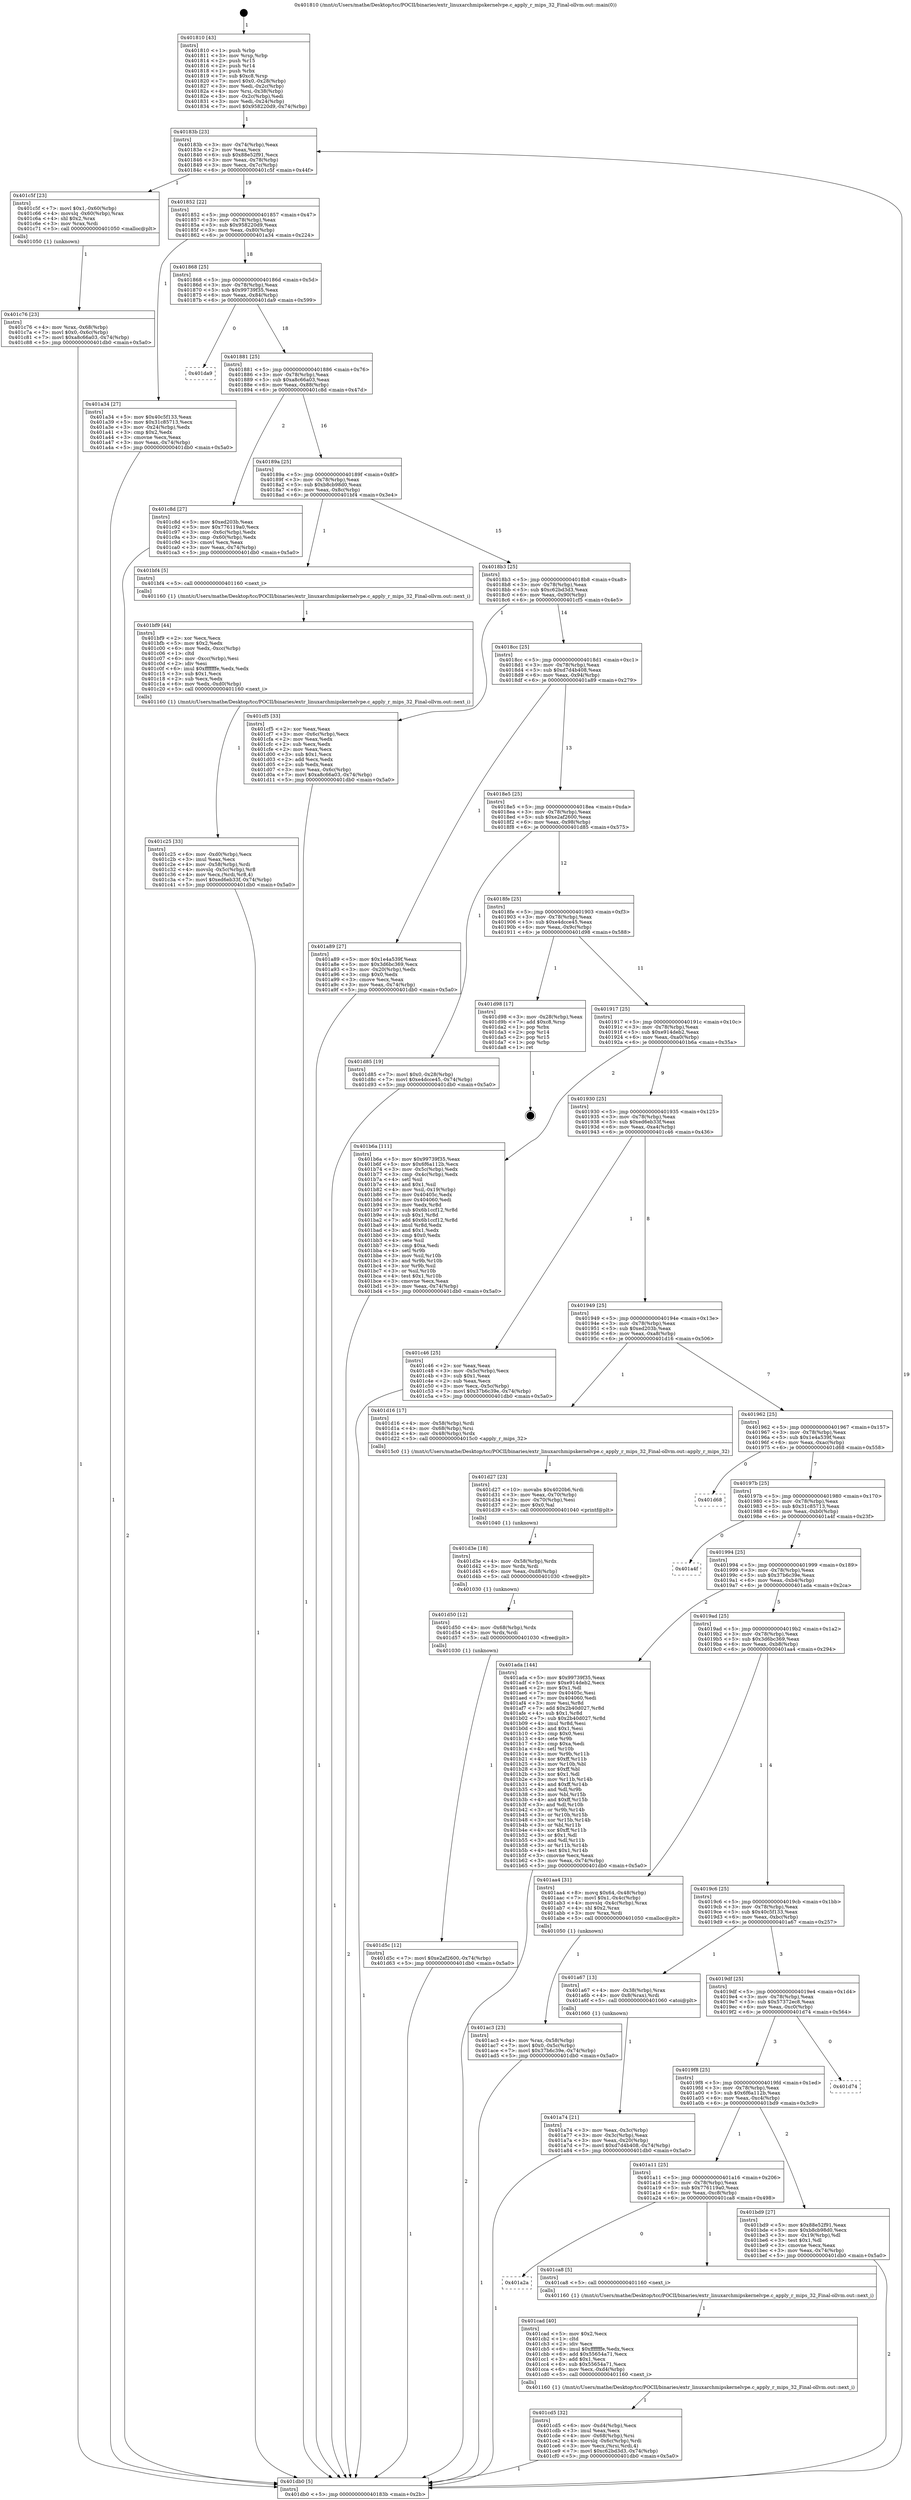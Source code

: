 digraph "0x401810" {
  label = "0x401810 (/mnt/c/Users/mathe/Desktop/tcc/POCII/binaries/extr_linuxarchmipskernelvpe.c_apply_r_mips_32_Final-ollvm.out::main(0))"
  labelloc = "t"
  node[shape=record]

  Entry [label="",width=0.3,height=0.3,shape=circle,fillcolor=black,style=filled]
  "0x40183b" [label="{
     0x40183b [23]\l
     | [instrs]\l
     &nbsp;&nbsp;0x40183b \<+3\>: mov -0x74(%rbp),%eax\l
     &nbsp;&nbsp;0x40183e \<+2\>: mov %eax,%ecx\l
     &nbsp;&nbsp;0x401840 \<+6\>: sub $0x88e52f91,%ecx\l
     &nbsp;&nbsp;0x401846 \<+3\>: mov %eax,-0x78(%rbp)\l
     &nbsp;&nbsp;0x401849 \<+3\>: mov %ecx,-0x7c(%rbp)\l
     &nbsp;&nbsp;0x40184c \<+6\>: je 0000000000401c5f \<main+0x44f\>\l
  }"]
  "0x401c5f" [label="{
     0x401c5f [23]\l
     | [instrs]\l
     &nbsp;&nbsp;0x401c5f \<+7\>: movl $0x1,-0x60(%rbp)\l
     &nbsp;&nbsp;0x401c66 \<+4\>: movslq -0x60(%rbp),%rax\l
     &nbsp;&nbsp;0x401c6a \<+4\>: shl $0x2,%rax\l
     &nbsp;&nbsp;0x401c6e \<+3\>: mov %rax,%rdi\l
     &nbsp;&nbsp;0x401c71 \<+5\>: call 0000000000401050 \<malloc@plt\>\l
     | [calls]\l
     &nbsp;&nbsp;0x401050 \{1\} (unknown)\l
  }"]
  "0x401852" [label="{
     0x401852 [22]\l
     | [instrs]\l
     &nbsp;&nbsp;0x401852 \<+5\>: jmp 0000000000401857 \<main+0x47\>\l
     &nbsp;&nbsp;0x401857 \<+3\>: mov -0x78(%rbp),%eax\l
     &nbsp;&nbsp;0x40185a \<+5\>: sub $0x958220d9,%eax\l
     &nbsp;&nbsp;0x40185f \<+3\>: mov %eax,-0x80(%rbp)\l
     &nbsp;&nbsp;0x401862 \<+6\>: je 0000000000401a34 \<main+0x224\>\l
  }"]
  Exit [label="",width=0.3,height=0.3,shape=circle,fillcolor=black,style=filled,peripheries=2]
  "0x401a34" [label="{
     0x401a34 [27]\l
     | [instrs]\l
     &nbsp;&nbsp;0x401a34 \<+5\>: mov $0x40c5f133,%eax\l
     &nbsp;&nbsp;0x401a39 \<+5\>: mov $0x31c85713,%ecx\l
     &nbsp;&nbsp;0x401a3e \<+3\>: mov -0x24(%rbp),%edx\l
     &nbsp;&nbsp;0x401a41 \<+3\>: cmp $0x2,%edx\l
     &nbsp;&nbsp;0x401a44 \<+3\>: cmovne %ecx,%eax\l
     &nbsp;&nbsp;0x401a47 \<+3\>: mov %eax,-0x74(%rbp)\l
     &nbsp;&nbsp;0x401a4a \<+5\>: jmp 0000000000401db0 \<main+0x5a0\>\l
  }"]
  "0x401868" [label="{
     0x401868 [25]\l
     | [instrs]\l
     &nbsp;&nbsp;0x401868 \<+5\>: jmp 000000000040186d \<main+0x5d\>\l
     &nbsp;&nbsp;0x40186d \<+3\>: mov -0x78(%rbp),%eax\l
     &nbsp;&nbsp;0x401870 \<+5\>: sub $0x99739f35,%eax\l
     &nbsp;&nbsp;0x401875 \<+6\>: mov %eax,-0x84(%rbp)\l
     &nbsp;&nbsp;0x40187b \<+6\>: je 0000000000401da9 \<main+0x599\>\l
  }"]
  "0x401db0" [label="{
     0x401db0 [5]\l
     | [instrs]\l
     &nbsp;&nbsp;0x401db0 \<+5\>: jmp 000000000040183b \<main+0x2b\>\l
  }"]
  "0x401810" [label="{
     0x401810 [43]\l
     | [instrs]\l
     &nbsp;&nbsp;0x401810 \<+1\>: push %rbp\l
     &nbsp;&nbsp;0x401811 \<+3\>: mov %rsp,%rbp\l
     &nbsp;&nbsp;0x401814 \<+2\>: push %r15\l
     &nbsp;&nbsp;0x401816 \<+2\>: push %r14\l
     &nbsp;&nbsp;0x401818 \<+1\>: push %rbx\l
     &nbsp;&nbsp;0x401819 \<+7\>: sub $0xc8,%rsp\l
     &nbsp;&nbsp;0x401820 \<+7\>: movl $0x0,-0x28(%rbp)\l
     &nbsp;&nbsp;0x401827 \<+3\>: mov %edi,-0x2c(%rbp)\l
     &nbsp;&nbsp;0x40182a \<+4\>: mov %rsi,-0x38(%rbp)\l
     &nbsp;&nbsp;0x40182e \<+3\>: mov -0x2c(%rbp),%edi\l
     &nbsp;&nbsp;0x401831 \<+3\>: mov %edi,-0x24(%rbp)\l
     &nbsp;&nbsp;0x401834 \<+7\>: movl $0x958220d9,-0x74(%rbp)\l
  }"]
  "0x401d5c" [label="{
     0x401d5c [12]\l
     | [instrs]\l
     &nbsp;&nbsp;0x401d5c \<+7\>: movl $0xe2af2600,-0x74(%rbp)\l
     &nbsp;&nbsp;0x401d63 \<+5\>: jmp 0000000000401db0 \<main+0x5a0\>\l
  }"]
  "0x401da9" [label="{
     0x401da9\l
  }", style=dashed]
  "0x401881" [label="{
     0x401881 [25]\l
     | [instrs]\l
     &nbsp;&nbsp;0x401881 \<+5\>: jmp 0000000000401886 \<main+0x76\>\l
     &nbsp;&nbsp;0x401886 \<+3\>: mov -0x78(%rbp),%eax\l
     &nbsp;&nbsp;0x401889 \<+5\>: sub $0xa8c66a03,%eax\l
     &nbsp;&nbsp;0x40188e \<+6\>: mov %eax,-0x88(%rbp)\l
     &nbsp;&nbsp;0x401894 \<+6\>: je 0000000000401c8d \<main+0x47d\>\l
  }"]
  "0x401d50" [label="{
     0x401d50 [12]\l
     | [instrs]\l
     &nbsp;&nbsp;0x401d50 \<+4\>: mov -0x68(%rbp),%rdx\l
     &nbsp;&nbsp;0x401d54 \<+3\>: mov %rdx,%rdi\l
     &nbsp;&nbsp;0x401d57 \<+5\>: call 0000000000401030 \<free@plt\>\l
     | [calls]\l
     &nbsp;&nbsp;0x401030 \{1\} (unknown)\l
  }"]
  "0x401c8d" [label="{
     0x401c8d [27]\l
     | [instrs]\l
     &nbsp;&nbsp;0x401c8d \<+5\>: mov $0xed203b,%eax\l
     &nbsp;&nbsp;0x401c92 \<+5\>: mov $0x776119a0,%ecx\l
     &nbsp;&nbsp;0x401c97 \<+3\>: mov -0x6c(%rbp),%edx\l
     &nbsp;&nbsp;0x401c9a \<+3\>: cmp -0x60(%rbp),%edx\l
     &nbsp;&nbsp;0x401c9d \<+3\>: cmovl %ecx,%eax\l
     &nbsp;&nbsp;0x401ca0 \<+3\>: mov %eax,-0x74(%rbp)\l
     &nbsp;&nbsp;0x401ca3 \<+5\>: jmp 0000000000401db0 \<main+0x5a0\>\l
  }"]
  "0x40189a" [label="{
     0x40189a [25]\l
     | [instrs]\l
     &nbsp;&nbsp;0x40189a \<+5\>: jmp 000000000040189f \<main+0x8f\>\l
     &nbsp;&nbsp;0x40189f \<+3\>: mov -0x78(%rbp),%eax\l
     &nbsp;&nbsp;0x4018a2 \<+5\>: sub $0xb8cb98d0,%eax\l
     &nbsp;&nbsp;0x4018a7 \<+6\>: mov %eax,-0x8c(%rbp)\l
     &nbsp;&nbsp;0x4018ad \<+6\>: je 0000000000401bf4 \<main+0x3e4\>\l
  }"]
  "0x401d3e" [label="{
     0x401d3e [18]\l
     | [instrs]\l
     &nbsp;&nbsp;0x401d3e \<+4\>: mov -0x58(%rbp),%rdx\l
     &nbsp;&nbsp;0x401d42 \<+3\>: mov %rdx,%rdi\l
     &nbsp;&nbsp;0x401d45 \<+6\>: mov %eax,-0xd8(%rbp)\l
     &nbsp;&nbsp;0x401d4b \<+5\>: call 0000000000401030 \<free@plt\>\l
     | [calls]\l
     &nbsp;&nbsp;0x401030 \{1\} (unknown)\l
  }"]
  "0x401bf4" [label="{
     0x401bf4 [5]\l
     | [instrs]\l
     &nbsp;&nbsp;0x401bf4 \<+5\>: call 0000000000401160 \<next_i\>\l
     | [calls]\l
     &nbsp;&nbsp;0x401160 \{1\} (/mnt/c/Users/mathe/Desktop/tcc/POCII/binaries/extr_linuxarchmipskernelvpe.c_apply_r_mips_32_Final-ollvm.out::next_i)\l
  }"]
  "0x4018b3" [label="{
     0x4018b3 [25]\l
     | [instrs]\l
     &nbsp;&nbsp;0x4018b3 \<+5\>: jmp 00000000004018b8 \<main+0xa8\>\l
     &nbsp;&nbsp;0x4018b8 \<+3\>: mov -0x78(%rbp),%eax\l
     &nbsp;&nbsp;0x4018bb \<+5\>: sub $0xc62bd3d3,%eax\l
     &nbsp;&nbsp;0x4018c0 \<+6\>: mov %eax,-0x90(%rbp)\l
     &nbsp;&nbsp;0x4018c6 \<+6\>: je 0000000000401cf5 \<main+0x4e5\>\l
  }"]
  "0x401d27" [label="{
     0x401d27 [23]\l
     | [instrs]\l
     &nbsp;&nbsp;0x401d27 \<+10\>: movabs $0x4020b6,%rdi\l
     &nbsp;&nbsp;0x401d31 \<+3\>: mov %eax,-0x70(%rbp)\l
     &nbsp;&nbsp;0x401d34 \<+3\>: mov -0x70(%rbp),%esi\l
     &nbsp;&nbsp;0x401d37 \<+2\>: mov $0x0,%al\l
     &nbsp;&nbsp;0x401d39 \<+5\>: call 0000000000401040 \<printf@plt\>\l
     | [calls]\l
     &nbsp;&nbsp;0x401040 \{1\} (unknown)\l
  }"]
  "0x401cf5" [label="{
     0x401cf5 [33]\l
     | [instrs]\l
     &nbsp;&nbsp;0x401cf5 \<+2\>: xor %eax,%eax\l
     &nbsp;&nbsp;0x401cf7 \<+3\>: mov -0x6c(%rbp),%ecx\l
     &nbsp;&nbsp;0x401cfa \<+2\>: mov %eax,%edx\l
     &nbsp;&nbsp;0x401cfc \<+2\>: sub %ecx,%edx\l
     &nbsp;&nbsp;0x401cfe \<+2\>: mov %eax,%ecx\l
     &nbsp;&nbsp;0x401d00 \<+3\>: sub $0x1,%ecx\l
     &nbsp;&nbsp;0x401d03 \<+2\>: add %ecx,%edx\l
     &nbsp;&nbsp;0x401d05 \<+2\>: sub %edx,%eax\l
     &nbsp;&nbsp;0x401d07 \<+3\>: mov %eax,-0x6c(%rbp)\l
     &nbsp;&nbsp;0x401d0a \<+7\>: movl $0xa8c66a03,-0x74(%rbp)\l
     &nbsp;&nbsp;0x401d11 \<+5\>: jmp 0000000000401db0 \<main+0x5a0\>\l
  }"]
  "0x4018cc" [label="{
     0x4018cc [25]\l
     | [instrs]\l
     &nbsp;&nbsp;0x4018cc \<+5\>: jmp 00000000004018d1 \<main+0xc1\>\l
     &nbsp;&nbsp;0x4018d1 \<+3\>: mov -0x78(%rbp),%eax\l
     &nbsp;&nbsp;0x4018d4 \<+5\>: sub $0xd7d4b408,%eax\l
     &nbsp;&nbsp;0x4018d9 \<+6\>: mov %eax,-0x94(%rbp)\l
     &nbsp;&nbsp;0x4018df \<+6\>: je 0000000000401a89 \<main+0x279\>\l
  }"]
  "0x401cd5" [label="{
     0x401cd5 [32]\l
     | [instrs]\l
     &nbsp;&nbsp;0x401cd5 \<+6\>: mov -0xd4(%rbp),%ecx\l
     &nbsp;&nbsp;0x401cdb \<+3\>: imul %eax,%ecx\l
     &nbsp;&nbsp;0x401cde \<+4\>: mov -0x68(%rbp),%rsi\l
     &nbsp;&nbsp;0x401ce2 \<+4\>: movslq -0x6c(%rbp),%rdi\l
     &nbsp;&nbsp;0x401ce6 \<+3\>: mov %ecx,(%rsi,%rdi,4)\l
     &nbsp;&nbsp;0x401ce9 \<+7\>: movl $0xc62bd3d3,-0x74(%rbp)\l
     &nbsp;&nbsp;0x401cf0 \<+5\>: jmp 0000000000401db0 \<main+0x5a0\>\l
  }"]
  "0x401a89" [label="{
     0x401a89 [27]\l
     | [instrs]\l
     &nbsp;&nbsp;0x401a89 \<+5\>: mov $0x1e4a539f,%eax\l
     &nbsp;&nbsp;0x401a8e \<+5\>: mov $0x3d6bc369,%ecx\l
     &nbsp;&nbsp;0x401a93 \<+3\>: mov -0x20(%rbp),%edx\l
     &nbsp;&nbsp;0x401a96 \<+3\>: cmp $0x0,%edx\l
     &nbsp;&nbsp;0x401a99 \<+3\>: cmove %ecx,%eax\l
     &nbsp;&nbsp;0x401a9c \<+3\>: mov %eax,-0x74(%rbp)\l
     &nbsp;&nbsp;0x401a9f \<+5\>: jmp 0000000000401db0 \<main+0x5a0\>\l
  }"]
  "0x4018e5" [label="{
     0x4018e5 [25]\l
     | [instrs]\l
     &nbsp;&nbsp;0x4018e5 \<+5\>: jmp 00000000004018ea \<main+0xda\>\l
     &nbsp;&nbsp;0x4018ea \<+3\>: mov -0x78(%rbp),%eax\l
     &nbsp;&nbsp;0x4018ed \<+5\>: sub $0xe2af2600,%eax\l
     &nbsp;&nbsp;0x4018f2 \<+6\>: mov %eax,-0x98(%rbp)\l
     &nbsp;&nbsp;0x4018f8 \<+6\>: je 0000000000401d85 \<main+0x575\>\l
  }"]
  "0x401cad" [label="{
     0x401cad [40]\l
     | [instrs]\l
     &nbsp;&nbsp;0x401cad \<+5\>: mov $0x2,%ecx\l
     &nbsp;&nbsp;0x401cb2 \<+1\>: cltd\l
     &nbsp;&nbsp;0x401cb3 \<+2\>: idiv %ecx\l
     &nbsp;&nbsp;0x401cb5 \<+6\>: imul $0xfffffffe,%edx,%ecx\l
     &nbsp;&nbsp;0x401cbb \<+6\>: add $0x55654a71,%ecx\l
     &nbsp;&nbsp;0x401cc1 \<+3\>: add $0x1,%ecx\l
     &nbsp;&nbsp;0x401cc4 \<+6\>: sub $0x55654a71,%ecx\l
     &nbsp;&nbsp;0x401cca \<+6\>: mov %ecx,-0xd4(%rbp)\l
     &nbsp;&nbsp;0x401cd0 \<+5\>: call 0000000000401160 \<next_i\>\l
     | [calls]\l
     &nbsp;&nbsp;0x401160 \{1\} (/mnt/c/Users/mathe/Desktop/tcc/POCII/binaries/extr_linuxarchmipskernelvpe.c_apply_r_mips_32_Final-ollvm.out::next_i)\l
  }"]
  "0x401d85" [label="{
     0x401d85 [19]\l
     | [instrs]\l
     &nbsp;&nbsp;0x401d85 \<+7\>: movl $0x0,-0x28(%rbp)\l
     &nbsp;&nbsp;0x401d8c \<+7\>: movl $0xe4dcce45,-0x74(%rbp)\l
     &nbsp;&nbsp;0x401d93 \<+5\>: jmp 0000000000401db0 \<main+0x5a0\>\l
  }"]
  "0x4018fe" [label="{
     0x4018fe [25]\l
     | [instrs]\l
     &nbsp;&nbsp;0x4018fe \<+5\>: jmp 0000000000401903 \<main+0xf3\>\l
     &nbsp;&nbsp;0x401903 \<+3\>: mov -0x78(%rbp),%eax\l
     &nbsp;&nbsp;0x401906 \<+5\>: sub $0xe4dcce45,%eax\l
     &nbsp;&nbsp;0x40190b \<+6\>: mov %eax,-0x9c(%rbp)\l
     &nbsp;&nbsp;0x401911 \<+6\>: je 0000000000401d98 \<main+0x588\>\l
  }"]
  "0x401a2a" [label="{
     0x401a2a\l
  }", style=dashed]
  "0x401d98" [label="{
     0x401d98 [17]\l
     | [instrs]\l
     &nbsp;&nbsp;0x401d98 \<+3\>: mov -0x28(%rbp),%eax\l
     &nbsp;&nbsp;0x401d9b \<+7\>: add $0xc8,%rsp\l
     &nbsp;&nbsp;0x401da2 \<+1\>: pop %rbx\l
     &nbsp;&nbsp;0x401da3 \<+2\>: pop %r14\l
     &nbsp;&nbsp;0x401da5 \<+2\>: pop %r15\l
     &nbsp;&nbsp;0x401da7 \<+1\>: pop %rbp\l
     &nbsp;&nbsp;0x401da8 \<+1\>: ret\l
  }"]
  "0x401917" [label="{
     0x401917 [25]\l
     | [instrs]\l
     &nbsp;&nbsp;0x401917 \<+5\>: jmp 000000000040191c \<main+0x10c\>\l
     &nbsp;&nbsp;0x40191c \<+3\>: mov -0x78(%rbp),%eax\l
     &nbsp;&nbsp;0x40191f \<+5\>: sub $0xe914deb2,%eax\l
     &nbsp;&nbsp;0x401924 \<+6\>: mov %eax,-0xa0(%rbp)\l
     &nbsp;&nbsp;0x40192a \<+6\>: je 0000000000401b6a \<main+0x35a\>\l
  }"]
  "0x401ca8" [label="{
     0x401ca8 [5]\l
     | [instrs]\l
     &nbsp;&nbsp;0x401ca8 \<+5\>: call 0000000000401160 \<next_i\>\l
     | [calls]\l
     &nbsp;&nbsp;0x401160 \{1\} (/mnt/c/Users/mathe/Desktop/tcc/POCII/binaries/extr_linuxarchmipskernelvpe.c_apply_r_mips_32_Final-ollvm.out::next_i)\l
  }"]
  "0x401b6a" [label="{
     0x401b6a [111]\l
     | [instrs]\l
     &nbsp;&nbsp;0x401b6a \<+5\>: mov $0x99739f35,%eax\l
     &nbsp;&nbsp;0x401b6f \<+5\>: mov $0x6f6a112b,%ecx\l
     &nbsp;&nbsp;0x401b74 \<+3\>: mov -0x5c(%rbp),%edx\l
     &nbsp;&nbsp;0x401b77 \<+3\>: cmp -0x4c(%rbp),%edx\l
     &nbsp;&nbsp;0x401b7a \<+4\>: setl %sil\l
     &nbsp;&nbsp;0x401b7e \<+4\>: and $0x1,%sil\l
     &nbsp;&nbsp;0x401b82 \<+4\>: mov %sil,-0x19(%rbp)\l
     &nbsp;&nbsp;0x401b86 \<+7\>: mov 0x40405c,%edx\l
     &nbsp;&nbsp;0x401b8d \<+7\>: mov 0x404060,%edi\l
     &nbsp;&nbsp;0x401b94 \<+3\>: mov %edx,%r8d\l
     &nbsp;&nbsp;0x401b97 \<+7\>: sub $0x6b1ccf12,%r8d\l
     &nbsp;&nbsp;0x401b9e \<+4\>: sub $0x1,%r8d\l
     &nbsp;&nbsp;0x401ba2 \<+7\>: add $0x6b1ccf12,%r8d\l
     &nbsp;&nbsp;0x401ba9 \<+4\>: imul %r8d,%edx\l
     &nbsp;&nbsp;0x401bad \<+3\>: and $0x1,%edx\l
     &nbsp;&nbsp;0x401bb0 \<+3\>: cmp $0x0,%edx\l
     &nbsp;&nbsp;0x401bb3 \<+4\>: sete %sil\l
     &nbsp;&nbsp;0x401bb7 \<+3\>: cmp $0xa,%edi\l
     &nbsp;&nbsp;0x401bba \<+4\>: setl %r9b\l
     &nbsp;&nbsp;0x401bbe \<+3\>: mov %sil,%r10b\l
     &nbsp;&nbsp;0x401bc1 \<+3\>: and %r9b,%r10b\l
     &nbsp;&nbsp;0x401bc4 \<+3\>: xor %r9b,%sil\l
     &nbsp;&nbsp;0x401bc7 \<+3\>: or %sil,%r10b\l
     &nbsp;&nbsp;0x401bca \<+4\>: test $0x1,%r10b\l
     &nbsp;&nbsp;0x401bce \<+3\>: cmovne %ecx,%eax\l
     &nbsp;&nbsp;0x401bd1 \<+3\>: mov %eax,-0x74(%rbp)\l
     &nbsp;&nbsp;0x401bd4 \<+5\>: jmp 0000000000401db0 \<main+0x5a0\>\l
  }"]
  "0x401930" [label="{
     0x401930 [25]\l
     | [instrs]\l
     &nbsp;&nbsp;0x401930 \<+5\>: jmp 0000000000401935 \<main+0x125\>\l
     &nbsp;&nbsp;0x401935 \<+3\>: mov -0x78(%rbp),%eax\l
     &nbsp;&nbsp;0x401938 \<+5\>: sub $0xed6eb33f,%eax\l
     &nbsp;&nbsp;0x40193d \<+6\>: mov %eax,-0xa4(%rbp)\l
     &nbsp;&nbsp;0x401943 \<+6\>: je 0000000000401c46 \<main+0x436\>\l
  }"]
  "0x401c76" [label="{
     0x401c76 [23]\l
     | [instrs]\l
     &nbsp;&nbsp;0x401c76 \<+4\>: mov %rax,-0x68(%rbp)\l
     &nbsp;&nbsp;0x401c7a \<+7\>: movl $0x0,-0x6c(%rbp)\l
     &nbsp;&nbsp;0x401c81 \<+7\>: movl $0xa8c66a03,-0x74(%rbp)\l
     &nbsp;&nbsp;0x401c88 \<+5\>: jmp 0000000000401db0 \<main+0x5a0\>\l
  }"]
  "0x401c46" [label="{
     0x401c46 [25]\l
     | [instrs]\l
     &nbsp;&nbsp;0x401c46 \<+2\>: xor %eax,%eax\l
     &nbsp;&nbsp;0x401c48 \<+3\>: mov -0x5c(%rbp),%ecx\l
     &nbsp;&nbsp;0x401c4b \<+3\>: sub $0x1,%eax\l
     &nbsp;&nbsp;0x401c4e \<+2\>: sub %eax,%ecx\l
     &nbsp;&nbsp;0x401c50 \<+3\>: mov %ecx,-0x5c(%rbp)\l
     &nbsp;&nbsp;0x401c53 \<+7\>: movl $0x37b6c39e,-0x74(%rbp)\l
     &nbsp;&nbsp;0x401c5a \<+5\>: jmp 0000000000401db0 \<main+0x5a0\>\l
  }"]
  "0x401949" [label="{
     0x401949 [25]\l
     | [instrs]\l
     &nbsp;&nbsp;0x401949 \<+5\>: jmp 000000000040194e \<main+0x13e\>\l
     &nbsp;&nbsp;0x40194e \<+3\>: mov -0x78(%rbp),%eax\l
     &nbsp;&nbsp;0x401951 \<+5\>: sub $0xed203b,%eax\l
     &nbsp;&nbsp;0x401956 \<+6\>: mov %eax,-0xa8(%rbp)\l
     &nbsp;&nbsp;0x40195c \<+6\>: je 0000000000401d16 \<main+0x506\>\l
  }"]
  "0x401c25" [label="{
     0x401c25 [33]\l
     | [instrs]\l
     &nbsp;&nbsp;0x401c25 \<+6\>: mov -0xd0(%rbp),%ecx\l
     &nbsp;&nbsp;0x401c2b \<+3\>: imul %eax,%ecx\l
     &nbsp;&nbsp;0x401c2e \<+4\>: mov -0x58(%rbp),%rdi\l
     &nbsp;&nbsp;0x401c32 \<+4\>: movslq -0x5c(%rbp),%r8\l
     &nbsp;&nbsp;0x401c36 \<+4\>: mov %ecx,(%rdi,%r8,4)\l
     &nbsp;&nbsp;0x401c3a \<+7\>: movl $0xed6eb33f,-0x74(%rbp)\l
     &nbsp;&nbsp;0x401c41 \<+5\>: jmp 0000000000401db0 \<main+0x5a0\>\l
  }"]
  "0x401d16" [label="{
     0x401d16 [17]\l
     | [instrs]\l
     &nbsp;&nbsp;0x401d16 \<+4\>: mov -0x58(%rbp),%rdi\l
     &nbsp;&nbsp;0x401d1a \<+4\>: mov -0x68(%rbp),%rsi\l
     &nbsp;&nbsp;0x401d1e \<+4\>: mov -0x48(%rbp),%rdx\l
     &nbsp;&nbsp;0x401d22 \<+5\>: call 00000000004015c0 \<apply_r_mips_32\>\l
     | [calls]\l
     &nbsp;&nbsp;0x4015c0 \{1\} (/mnt/c/Users/mathe/Desktop/tcc/POCII/binaries/extr_linuxarchmipskernelvpe.c_apply_r_mips_32_Final-ollvm.out::apply_r_mips_32)\l
  }"]
  "0x401962" [label="{
     0x401962 [25]\l
     | [instrs]\l
     &nbsp;&nbsp;0x401962 \<+5\>: jmp 0000000000401967 \<main+0x157\>\l
     &nbsp;&nbsp;0x401967 \<+3\>: mov -0x78(%rbp),%eax\l
     &nbsp;&nbsp;0x40196a \<+5\>: sub $0x1e4a539f,%eax\l
     &nbsp;&nbsp;0x40196f \<+6\>: mov %eax,-0xac(%rbp)\l
     &nbsp;&nbsp;0x401975 \<+6\>: je 0000000000401d68 \<main+0x558\>\l
  }"]
  "0x401bf9" [label="{
     0x401bf9 [44]\l
     | [instrs]\l
     &nbsp;&nbsp;0x401bf9 \<+2\>: xor %ecx,%ecx\l
     &nbsp;&nbsp;0x401bfb \<+5\>: mov $0x2,%edx\l
     &nbsp;&nbsp;0x401c00 \<+6\>: mov %edx,-0xcc(%rbp)\l
     &nbsp;&nbsp;0x401c06 \<+1\>: cltd\l
     &nbsp;&nbsp;0x401c07 \<+6\>: mov -0xcc(%rbp),%esi\l
     &nbsp;&nbsp;0x401c0d \<+2\>: idiv %esi\l
     &nbsp;&nbsp;0x401c0f \<+6\>: imul $0xfffffffe,%edx,%edx\l
     &nbsp;&nbsp;0x401c15 \<+3\>: sub $0x1,%ecx\l
     &nbsp;&nbsp;0x401c18 \<+2\>: sub %ecx,%edx\l
     &nbsp;&nbsp;0x401c1a \<+6\>: mov %edx,-0xd0(%rbp)\l
     &nbsp;&nbsp;0x401c20 \<+5\>: call 0000000000401160 \<next_i\>\l
     | [calls]\l
     &nbsp;&nbsp;0x401160 \{1\} (/mnt/c/Users/mathe/Desktop/tcc/POCII/binaries/extr_linuxarchmipskernelvpe.c_apply_r_mips_32_Final-ollvm.out::next_i)\l
  }"]
  "0x401d68" [label="{
     0x401d68\l
  }", style=dashed]
  "0x40197b" [label="{
     0x40197b [25]\l
     | [instrs]\l
     &nbsp;&nbsp;0x40197b \<+5\>: jmp 0000000000401980 \<main+0x170\>\l
     &nbsp;&nbsp;0x401980 \<+3\>: mov -0x78(%rbp),%eax\l
     &nbsp;&nbsp;0x401983 \<+5\>: sub $0x31c85713,%eax\l
     &nbsp;&nbsp;0x401988 \<+6\>: mov %eax,-0xb0(%rbp)\l
     &nbsp;&nbsp;0x40198e \<+6\>: je 0000000000401a4f \<main+0x23f\>\l
  }"]
  "0x401a11" [label="{
     0x401a11 [25]\l
     | [instrs]\l
     &nbsp;&nbsp;0x401a11 \<+5\>: jmp 0000000000401a16 \<main+0x206\>\l
     &nbsp;&nbsp;0x401a16 \<+3\>: mov -0x78(%rbp),%eax\l
     &nbsp;&nbsp;0x401a19 \<+5\>: sub $0x776119a0,%eax\l
     &nbsp;&nbsp;0x401a1e \<+6\>: mov %eax,-0xc8(%rbp)\l
     &nbsp;&nbsp;0x401a24 \<+6\>: je 0000000000401ca8 \<main+0x498\>\l
  }"]
  "0x401a4f" [label="{
     0x401a4f\l
  }", style=dashed]
  "0x401994" [label="{
     0x401994 [25]\l
     | [instrs]\l
     &nbsp;&nbsp;0x401994 \<+5\>: jmp 0000000000401999 \<main+0x189\>\l
     &nbsp;&nbsp;0x401999 \<+3\>: mov -0x78(%rbp),%eax\l
     &nbsp;&nbsp;0x40199c \<+5\>: sub $0x37b6c39e,%eax\l
     &nbsp;&nbsp;0x4019a1 \<+6\>: mov %eax,-0xb4(%rbp)\l
     &nbsp;&nbsp;0x4019a7 \<+6\>: je 0000000000401ada \<main+0x2ca\>\l
  }"]
  "0x401bd9" [label="{
     0x401bd9 [27]\l
     | [instrs]\l
     &nbsp;&nbsp;0x401bd9 \<+5\>: mov $0x88e52f91,%eax\l
     &nbsp;&nbsp;0x401bde \<+5\>: mov $0xb8cb98d0,%ecx\l
     &nbsp;&nbsp;0x401be3 \<+3\>: mov -0x19(%rbp),%dl\l
     &nbsp;&nbsp;0x401be6 \<+3\>: test $0x1,%dl\l
     &nbsp;&nbsp;0x401be9 \<+3\>: cmovne %ecx,%eax\l
     &nbsp;&nbsp;0x401bec \<+3\>: mov %eax,-0x74(%rbp)\l
     &nbsp;&nbsp;0x401bef \<+5\>: jmp 0000000000401db0 \<main+0x5a0\>\l
  }"]
  "0x401ada" [label="{
     0x401ada [144]\l
     | [instrs]\l
     &nbsp;&nbsp;0x401ada \<+5\>: mov $0x99739f35,%eax\l
     &nbsp;&nbsp;0x401adf \<+5\>: mov $0xe914deb2,%ecx\l
     &nbsp;&nbsp;0x401ae4 \<+2\>: mov $0x1,%dl\l
     &nbsp;&nbsp;0x401ae6 \<+7\>: mov 0x40405c,%esi\l
     &nbsp;&nbsp;0x401aed \<+7\>: mov 0x404060,%edi\l
     &nbsp;&nbsp;0x401af4 \<+3\>: mov %esi,%r8d\l
     &nbsp;&nbsp;0x401af7 \<+7\>: add $0x2b40d027,%r8d\l
     &nbsp;&nbsp;0x401afe \<+4\>: sub $0x1,%r8d\l
     &nbsp;&nbsp;0x401b02 \<+7\>: sub $0x2b40d027,%r8d\l
     &nbsp;&nbsp;0x401b09 \<+4\>: imul %r8d,%esi\l
     &nbsp;&nbsp;0x401b0d \<+3\>: and $0x1,%esi\l
     &nbsp;&nbsp;0x401b10 \<+3\>: cmp $0x0,%esi\l
     &nbsp;&nbsp;0x401b13 \<+4\>: sete %r9b\l
     &nbsp;&nbsp;0x401b17 \<+3\>: cmp $0xa,%edi\l
     &nbsp;&nbsp;0x401b1a \<+4\>: setl %r10b\l
     &nbsp;&nbsp;0x401b1e \<+3\>: mov %r9b,%r11b\l
     &nbsp;&nbsp;0x401b21 \<+4\>: xor $0xff,%r11b\l
     &nbsp;&nbsp;0x401b25 \<+3\>: mov %r10b,%bl\l
     &nbsp;&nbsp;0x401b28 \<+3\>: xor $0xff,%bl\l
     &nbsp;&nbsp;0x401b2b \<+3\>: xor $0x1,%dl\l
     &nbsp;&nbsp;0x401b2e \<+3\>: mov %r11b,%r14b\l
     &nbsp;&nbsp;0x401b31 \<+4\>: and $0xff,%r14b\l
     &nbsp;&nbsp;0x401b35 \<+3\>: and %dl,%r9b\l
     &nbsp;&nbsp;0x401b38 \<+3\>: mov %bl,%r15b\l
     &nbsp;&nbsp;0x401b3b \<+4\>: and $0xff,%r15b\l
     &nbsp;&nbsp;0x401b3f \<+3\>: and %dl,%r10b\l
     &nbsp;&nbsp;0x401b42 \<+3\>: or %r9b,%r14b\l
     &nbsp;&nbsp;0x401b45 \<+3\>: or %r10b,%r15b\l
     &nbsp;&nbsp;0x401b48 \<+3\>: xor %r15b,%r14b\l
     &nbsp;&nbsp;0x401b4b \<+3\>: or %bl,%r11b\l
     &nbsp;&nbsp;0x401b4e \<+4\>: xor $0xff,%r11b\l
     &nbsp;&nbsp;0x401b52 \<+3\>: or $0x1,%dl\l
     &nbsp;&nbsp;0x401b55 \<+3\>: and %dl,%r11b\l
     &nbsp;&nbsp;0x401b58 \<+3\>: or %r11b,%r14b\l
     &nbsp;&nbsp;0x401b5b \<+4\>: test $0x1,%r14b\l
     &nbsp;&nbsp;0x401b5f \<+3\>: cmovne %ecx,%eax\l
     &nbsp;&nbsp;0x401b62 \<+3\>: mov %eax,-0x74(%rbp)\l
     &nbsp;&nbsp;0x401b65 \<+5\>: jmp 0000000000401db0 \<main+0x5a0\>\l
  }"]
  "0x4019ad" [label="{
     0x4019ad [25]\l
     | [instrs]\l
     &nbsp;&nbsp;0x4019ad \<+5\>: jmp 00000000004019b2 \<main+0x1a2\>\l
     &nbsp;&nbsp;0x4019b2 \<+3\>: mov -0x78(%rbp),%eax\l
     &nbsp;&nbsp;0x4019b5 \<+5\>: sub $0x3d6bc369,%eax\l
     &nbsp;&nbsp;0x4019ba \<+6\>: mov %eax,-0xb8(%rbp)\l
     &nbsp;&nbsp;0x4019c0 \<+6\>: je 0000000000401aa4 \<main+0x294\>\l
  }"]
  "0x4019f8" [label="{
     0x4019f8 [25]\l
     | [instrs]\l
     &nbsp;&nbsp;0x4019f8 \<+5\>: jmp 00000000004019fd \<main+0x1ed\>\l
     &nbsp;&nbsp;0x4019fd \<+3\>: mov -0x78(%rbp),%eax\l
     &nbsp;&nbsp;0x401a00 \<+5\>: sub $0x6f6a112b,%eax\l
     &nbsp;&nbsp;0x401a05 \<+6\>: mov %eax,-0xc4(%rbp)\l
     &nbsp;&nbsp;0x401a0b \<+6\>: je 0000000000401bd9 \<main+0x3c9\>\l
  }"]
  "0x401aa4" [label="{
     0x401aa4 [31]\l
     | [instrs]\l
     &nbsp;&nbsp;0x401aa4 \<+8\>: movq $0x64,-0x48(%rbp)\l
     &nbsp;&nbsp;0x401aac \<+7\>: movl $0x1,-0x4c(%rbp)\l
     &nbsp;&nbsp;0x401ab3 \<+4\>: movslq -0x4c(%rbp),%rax\l
     &nbsp;&nbsp;0x401ab7 \<+4\>: shl $0x2,%rax\l
     &nbsp;&nbsp;0x401abb \<+3\>: mov %rax,%rdi\l
     &nbsp;&nbsp;0x401abe \<+5\>: call 0000000000401050 \<malloc@plt\>\l
     | [calls]\l
     &nbsp;&nbsp;0x401050 \{1\} (unknown)\l
  }"]
  "0x4019c6" [label="{
     0x4019c6 [25]\l
     | [instrs]\l
     &nbsp;&nbsp;0x4019c6 \<+5\>: jmp 00000000004019cb \<main+0x1bb\>\l
     &nbsp;&nbsp;0x4019cb \<+3\>: mov -0x78(%rbp),%eax\l
     &nbsp;&nbsp;0x4019ce \<+5\>: sub $0x40c5f133,%eax\l
     &nbsp;&nbsp;0x4019d3 \<+6\>: mov %eax,-0xbc(%rbp)\l
     &nbsp;&nbsp;0x4019d9 \<+6\>: je 0000000000401a67 \<main+0x257\>\l
  }"]
  "0x401d74" [label="{
     0x401d74\l
  }", style=dashed]
  "0x401a67" [label="{
     0x401a67 [13]\l
     | [instrs]\l
     &nbsp;&nbsp;0x401a67 \<+4\>: mov -0x38(%rbp),%rax\l
     &nbsp;&nbsp;0x401a6b \<+4\>: mov 0x8(%rax),%rdi\l
     &nbsp;&nbsp;0x401a6f \<+5\>: call 0000000000401060 \<atoi@plt\>\l
     | [calls]\l
     &nbsp;&nbsp;0x401060 \{1\} (unknown)\l
  }"]
  "0x4019df" [label="{
     0x4019df [25]\l
     | [instrs]\l
     &nbsp;&nbsp;0x4019df \<+5\>: jmp 00000000004019e4 \<main+0x1d4\>\l
     &nbsp;&nbsp;0x4019e4 \<+3\>: mov -0x78(%rbp),%eax\l
     &nbsp;&nbsp;0x4019e7 \<+5\>: sub $0x57372ec8,%eax\l
     &nbsp;&nbsp;0x4019ec \<+6\>: mov %eax,-0xc0(%rbp)\l
     &nbsp;&nbsp;0x4019f2 \<+6\>: je 0000000000401d74 \<main+0x564\>\l
  }"]
  "0x401a74" [label="{
     0x401a74 [21]\l
     | [instrs]\l
     &nbsp;&nbsp;0x401a74 \<+3\>: mov %eax,-0x3c(%rbp)\l
     &nbsp;&nbsp;0x401a77 \<+3\>: mov -0x3c(%rbp),%eax\l
     &nbsp;&nbsp;0x401a7a \<+3\>: mov %eax,-0x20(%rbp)\l
     &nbsp;&nbsp;0x401a7d \<+7\>: movl $0xd7d4b408,-0x74(%rbp)\l
     &nbsp;&nbsp;0x401a84 \<+5\>: jmp 0000000000401db0 \<main+0x5a0\>\l
  }"]
  "0x401ac3" [label="{
     0x401ac3 [23]\l
     | [instrs]\l
     &nbsp;&nbsp;0x401ac3 \<+4\>: mov %rax,-0x58(%rbp)\l
     &nbsp;&nbsp;0x401ac7 \<+7\>: movl $0x0,-0x5c(%rbp)\l
     &nbsp;&nbsp;0x401ace \<+7\>: movl $0x37b6c39e,-0x74(%rbp)\l
     &nbsp;&nbsp;0x401ad5 \<+5\>: jmp 0000000000401db0 \<main+0x5a0\>\l
  }"]
  Entry -> "0x401810" [label=" 1"]
  "0x40183b" -> "0x401c5f" [label=" 1"]
  "0x40183b" -> "0x401852" [label=" 19"]
  "0x401d98" -> Exit [label=" 1"]
  "0x401852" -> "0x401a34" [label=" 1"]
  "0x401852" -> "0x401868" [label=" 18"]
  "0x401a34" -> "0x401db0" [label=" 1"]
  "0x401810" -> "0x40183b" [label=" 1"]
  "0x401db0" -> "0x40183b" [label=" 19"]
  "0x401d85" -> "0x401db0" [label=" 1"]
  "0x401868" -> "0x401da9" [label=" 0"]
  "0x401868" -> "0x401881" [label=" 18"]
  "0x401d5c" -> "0x401db0" [label=" 1"]
  "0x401881" -> "0x401c8d" [label=" 2"]
  "0x401881" -> "0x40189a" [label=" 16"]
  "0x401d50" -> "0x401d5c" [label=" 1"]
  "0x40189a" -> "0x401bf4" [label=" 1"]
  "0x40189a" -> "0x4018b3" [label=" 15"]
  "0x401d3e" -> "0x401d50" [label=" 1"]
  "0x4018b3" -> "0x401cf5" [label=" 1"]
  "0x4018b3" -> "0x4018cc" [label=" 14"]
  "0x401d27" -> "0x401d3e" [label=" 1"]
  "0x4018cc" -> "0x401a89" [label=" 1"]
  "0x4018cc" -> "0x4018e5" [label=" 13"]
  "0x401d16" -> "0x401d27" [label=" 1"]
  "0x4018e5" -> "0x401d85" [label=" 1"]
  "0x4018e5" -> "0x4018fe" [label=" 12"]
  "0x401cf5" -> "0x401db0" [label=" 1"]
  "0x4018fe" -> "0x401d98" [label=" 1"]
  "0x4018fe" -> "0x401917" [label=" 11"]
  "0x401cd5" -> "0x401db0" [label=" 1"]
  "0x401917" -> "0x401b6a" [label=" 2"]
  "0x401917" -> "0x401930" [label=" 9"]
  "0x401cad" -> "0x401cd5" [label=" 1"]
  "0x401930" -> "0x401c46" [label=" 1"]
  "0x401930" -> "0x401949" [label=" 8"]
  "0x401a11" -> "0x401a2a" [label=" 0"]
  "0x401949" -> "0x401d16" [label=" 1"]
  "0x401949" -> "0x401962" [label=" 7"]
  "0x401a11" -> "0x401ca8" [label=" 1"]
  "0x401962" -> "0x401d68" [label=" 0"]
  "0x401962" -> "0x40197b" [label=" 7"]
  "0x401ca8" -> "0x401cad" [label=" 1"]
  "0x40197b" -> "0x401a4f" [label=" 0"]
  "0x40197b" -> "0x401994" [label=" 7"]
  "0x401c8d" -> "0x401db0" [label=" 2"]
  "0x401994" -> "0x401ada" [label=" 2"]
  "0x401994" -> "0x4019ad" [label=" 5"]
  "0x401c76" -> "0x401db0" [label=" 1"]
  "0x4019ad" -> "0x401aa4" [label=" 1"]
  "0x4019ad" -> "0x4019c6" [label=" 4"]
  "0x401c46" -> "0x401db0" [label=" 1"]
  "0x4019c6" -> "0x401a67" [label=" 1"]
  "0x4019c6" -> "0x4019df" [label=" 3"]
  "0x401a67" -> "0x401a74" [label=" 1"]
  "0x401a74" -> "0x401db0" [label=" 1"]
  "0x401a89" -> "0x401db0" [label=" 1"]
  "0x401aa4" -> "0x401ac3" [label=" 1"]
  "0x401ac3" -> "0x401db0" [label=" 1"]
  "0x401ada" -> "0x401db0" [label=" 2"]
  "0x401b6a" -> "0x401db0" [label=" 2"]
  "0x401c25" -> "0x401db0" [label=" 1"]
  "0x4019df" -> "0x401d74" [label=" 0"]
  "0x4019df" -> "0x4019f8" [label=" 3"]
  "0x401c5f" -> "0x401c76" [label=" 1"]
  "0x4019f8" -> "0x401bd9" [label=" 2"]
  "0x4019f8" -> "0x401a11" [label=" 1"]
  "0x401bd9" -> "0x401db0" [label=" 2"]
  "0x401bf4" -> "0x401bf9" [label=" 1"]
  "0x401bf9" -> "0x401c25" [label=" 1"]
}
